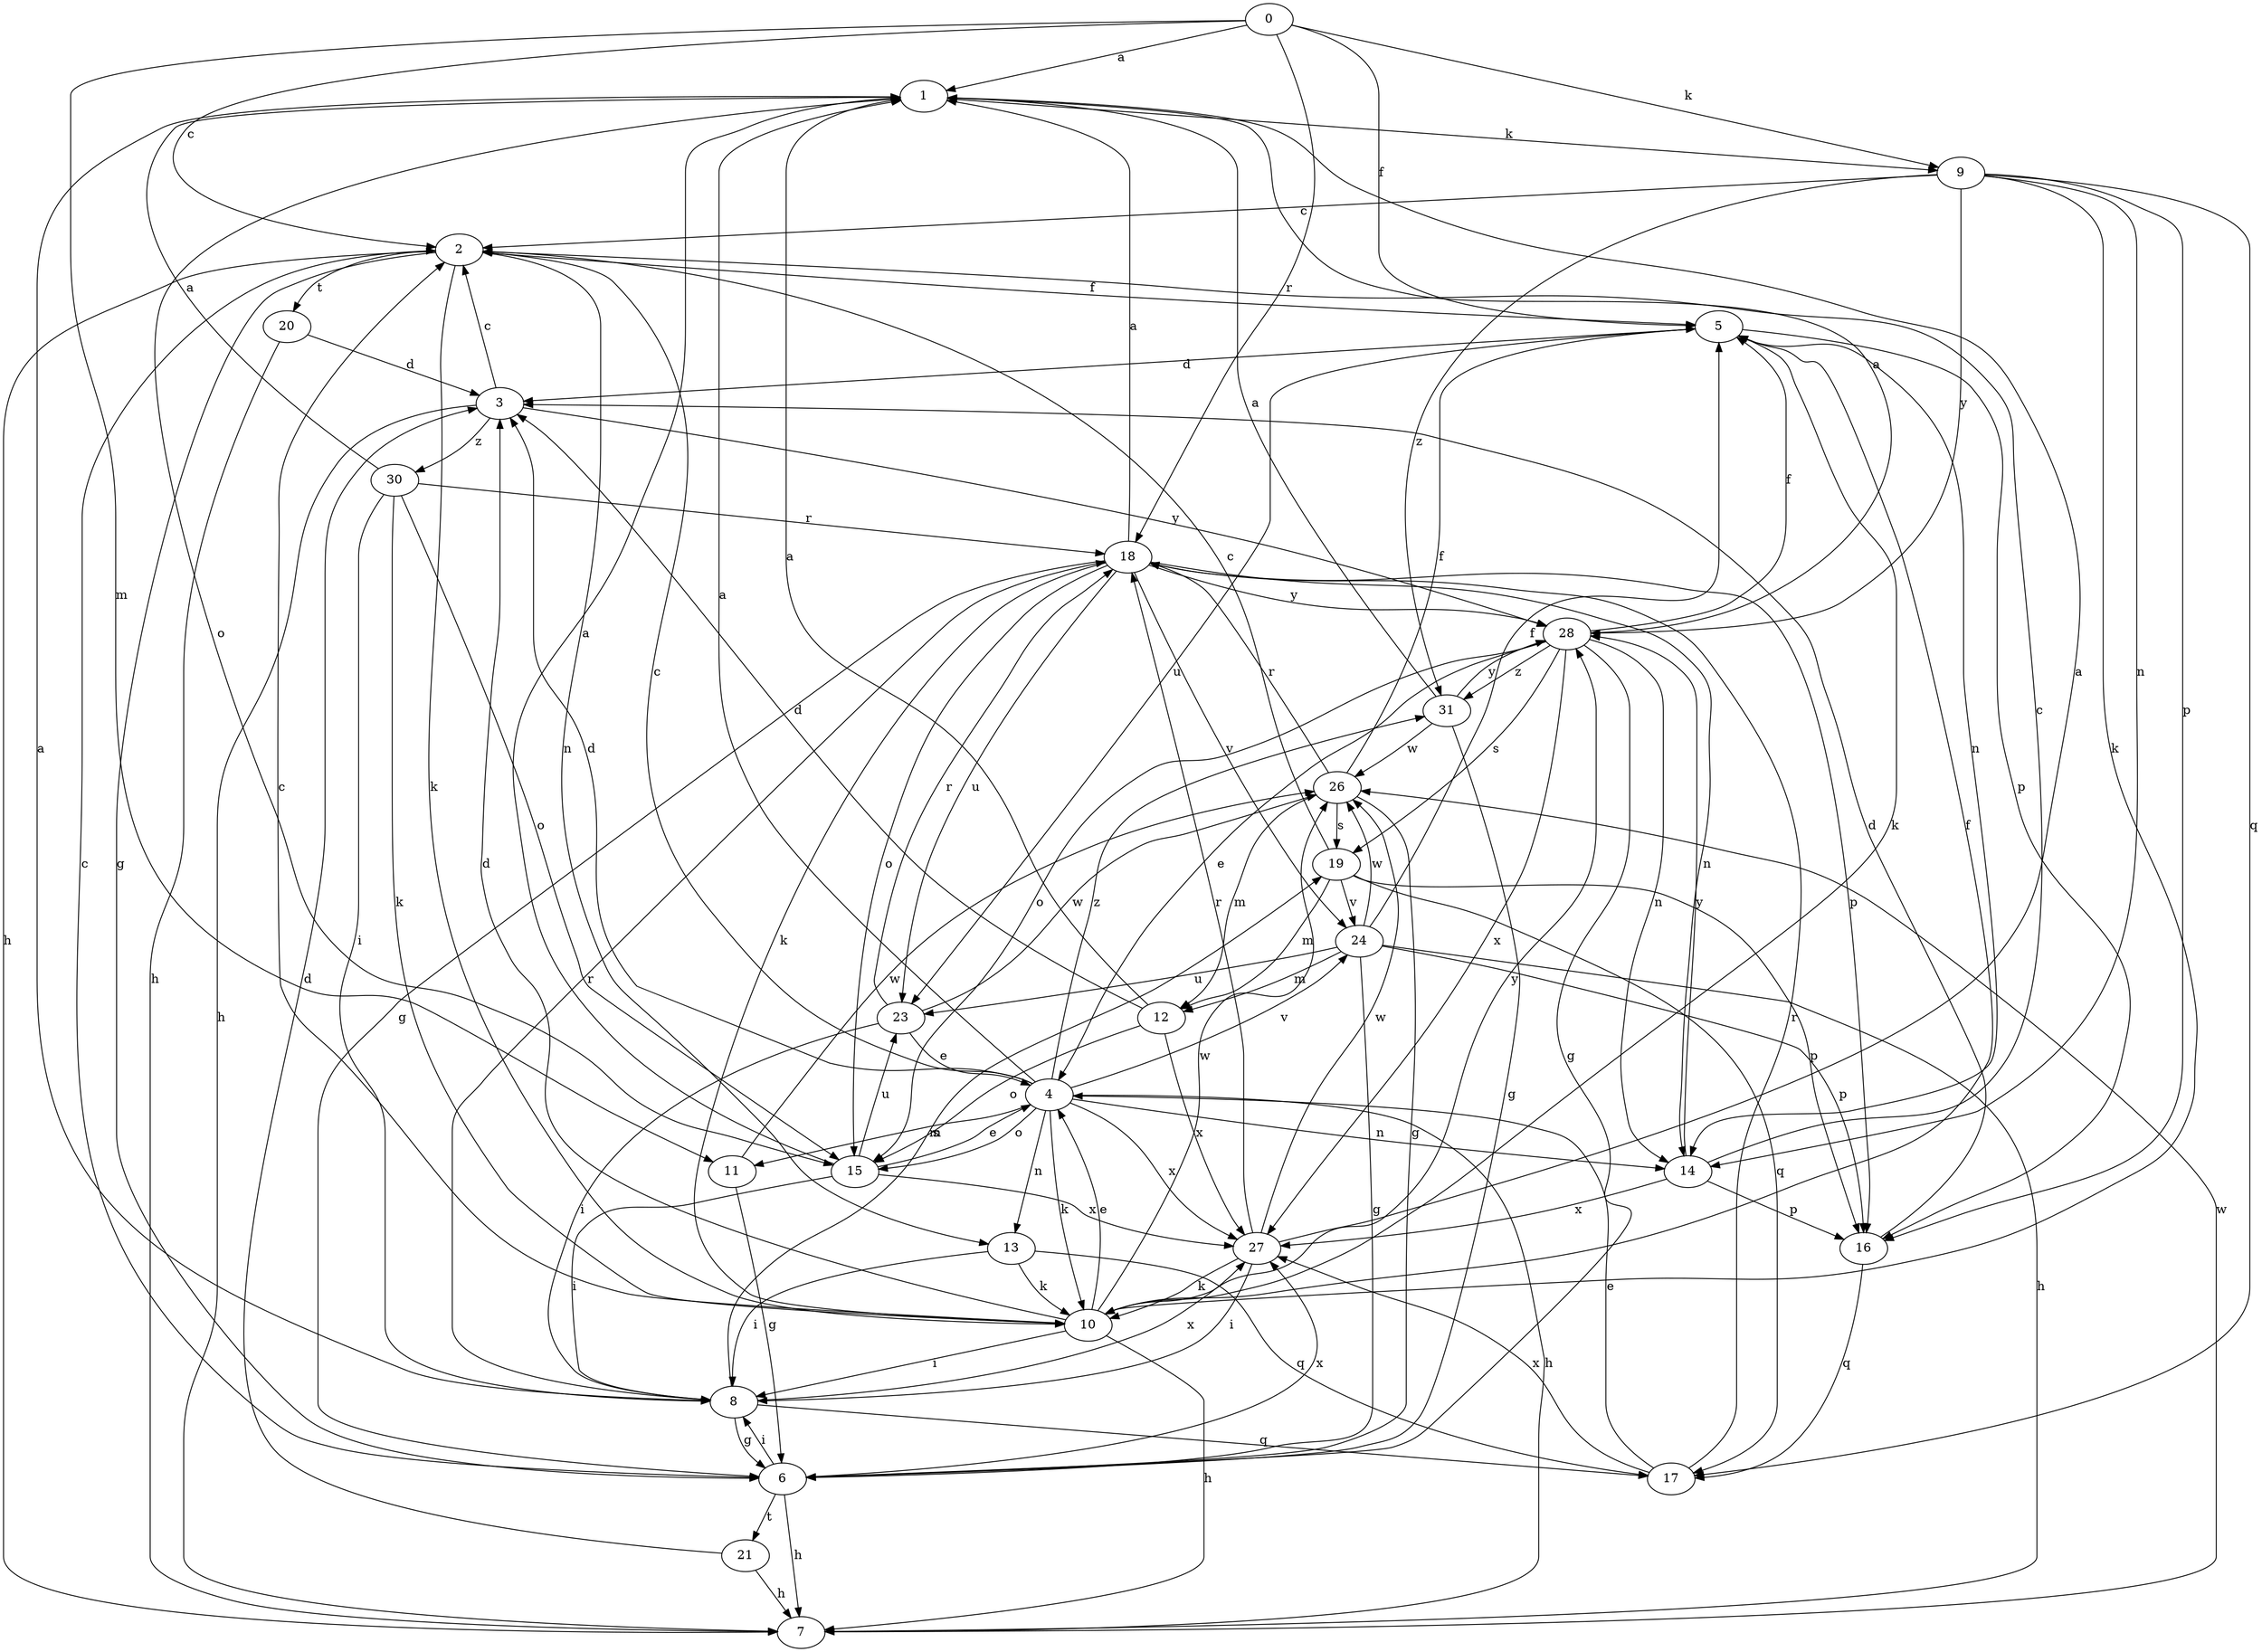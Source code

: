 strict digraph  {
0;
1;
2;
3;
4;
5;
6;
7;
8;
9;
10;
11;
12;
13;
14;
15;
16;
17;
18;
19;
20;
21;
23;
24;
26;
27;
28;
30;
31;
0 -> 1  [label=a];
0 -> 2  [label=c];
0 -> 5  [label=f];
0 -> 9  [label=k];
0 -> 11  [label=m];
0 -> 18  [label=r];
1 -> 9  [label=k];
1 -> 15  [label=o];
2 -> 5  [label=f];
2 -> 6  [label=g];
2 -> 7  [label=h];
2 -> 10  [label=k];
2 -> 13  [label=n];
2 -> 20  [label=t];
3 -> 2  [label=c];
3 -> 7  [label=h];
3 -> 28  [label=y];
3 -> 30  [label=z];
4 -> 1  [label=a];
4 -> 2  [label=c];
4 -> 3  [label=d];
4 -> 7  [label=h];
4 -> 10  [label=k];
4 -> 11  [label=m];
4 -> 13  [label=n];
4 -> 14  [label=n];
4 -> 15  [label=o];
4 -> 24  [label=v];
4 -> 27  [label=x];
4 -> 31  [label=z];
5 -> 3  [label=d];
5 -> 10  [label=k];
5 -> 14  [label=n];
5 -> 16  [label=p];
5 -> 23  [label=u];
6 -> 2  [label=c];
6 -> 7  [label=h];
6 -> 8  [label=i];
6 -> 21  [label=t];
6 -> 27  [label=x];
7 -> 26  [label=w];
8 -> 1  [label=a];
8 -> 6  [label=g];
8 -> 17  [label=q];
8 -> 18  [label=r];
8 -> 19  [label=s];
8 -> 27  [label=x];
9 -> 2  [label=c];
9 -> 10  [label=k];
9 -> 14  [label=n];
9 -> 16  [label=p];
9 -> 17  [label=q];
9 -> 28  [label=y];
9 -> 31  [label=z];
10 -> 2  [label=c];
10 -> 3  [label=d];
10 -> 4  [label=e];
10 -> 5  [label=f];
10 -> 7  [label=h];
10 -> 8  [label=i];
10 -> 26  [label=w];
10 -> 28  [label=y];
11 -> 6  [label=g];
11 -> 26  [label=w];
12 -> 1  [label=a];
12 -> 3  [label=d];
12 -> 15  [label=o];
12 -> 27  [label=x];
13 -> 8  [label=i];
13 -> 10  [label=k];
13 -> 17  [label=q];
14 -> 2  [label=c];
14 -> 16  [label=p];
14 -> 27  [label=x];
14 -> 28  [label=y];
15 -> 1  [label=a];
15 -> 4  [label=e];
15 -> 8  [label=i];
15 -> 23  [label=u];
15 -> 27  [label=x];
16 -> 3  [label=d];
16 -> 17  [label=q];
17 -> 4  [label=e];
17 -> 18  [label=r];
17 -> 27  [label=x];
18 -> 1  [label=a];
18 -> 6  [label=g];
18 -> 10  [label=k];
18 -> 14  [label=n];
18 -> 15  [label=o];
18 -> 16  [label=p];
18 -> 23  [label=u];
18 -> 24  [label=v];
18 -> 28  [label=y];
19 -> 2  [label=c];
19 -> 12  [label=m];
19 -> 16  [label=p];
19 -> 17  [label=q];
19 -> 24  [label=v];
20 -> 3  [label=d];
20 -> 7  [label=h];
21 -> 3  [label=d];
21 -> 7  [label=h];
23 -> 4  [label=e];
23 -> 8  [label=i];
23 -> 18  [label=r];
23 -> 26  [label=w];
24 -> 5  [label=f];
24 -> 6  [label=g];
24 -> 7  [label=h];
24 -> 12  [label=m];
24 -> 16  [label=p];
24 -> 23  [label=u];
24 -> 26  [label=w];
26 -> 5  [label=f];
26 -> 6  [label=g];
26 -> 12  [label=m];
26 -> 18  [label=r];
26 -> 19  [label=s];
27 -> 1  [label=a];
27 -> 8  [label=i];
27 -> 10  [label=k];
27 -> 18  [label=r];
27 -> 26  [label=w];
28 -> 1  [label=a];
28 -> 4  [label=e];
28 -> 5  [label=f];
28 -> 6  [label=g];
28 -> 14  [label=n];
28 -> 15  [label=o];
28 -> 19  [label=s];
28 -> 27  [label=x];
28 -> 31  [label=z];
30 -> 1  [label=a];
30 -> 8  [label=i];
30 -> 10  [label=k];
30 -> 15  [label=o];
30 -> 18  [label=r];
31 -> 1  [label=a];
31 -> 6  [label=g];
31 -> 26  [label=w];
31 -> 28  [label=y];
}
